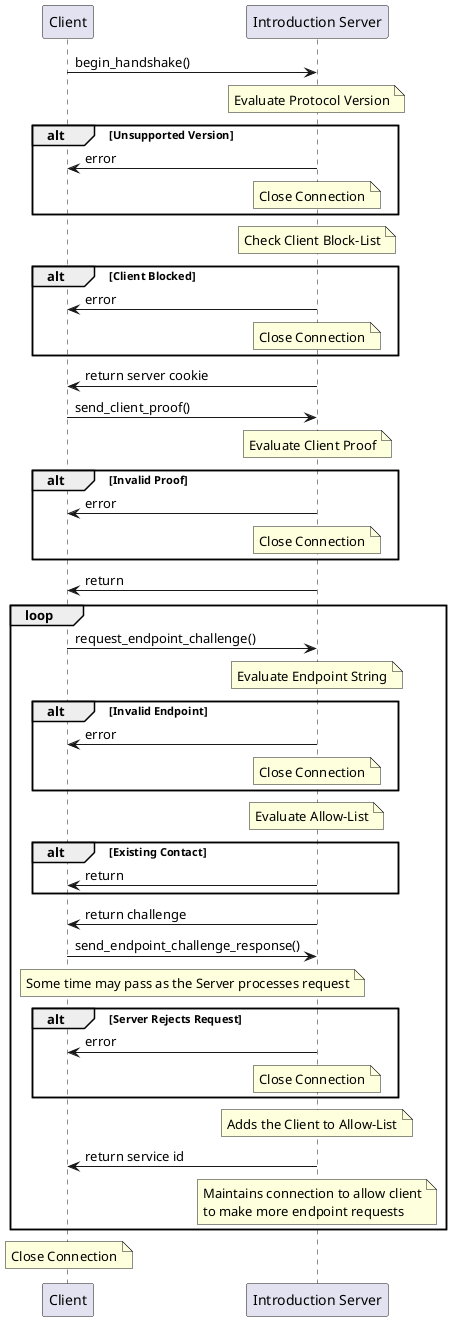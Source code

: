 @startuml
participant Client
participant "Introduction Server" as Server

Client->Server: begin_handshake()

    note over Server: Evaluate Protocol Version

    alt Unsupported Version
        Client<-Server: error
        note over Server: Close Connection
    end

    note over Server: Check Client Block-List

    alt Client Blocked
        Client<-Server: error
        note over Server: Close Connection
    end

Client<-Server: return server cookie

Client->Server: send_client_proof()

    note over Server: Evaluate Client Proof

    alt Invalid Proof
        Client<-Server: error
        note over Server: Close Connection
    end

Server->Client: return

loop
    Client->Server: request_endpoint_challenge()

        note over Server: Evaluate Endpoint String
        alt Invalid Endpoint
            Client<-Server: error
            note over Server: Close Connection
        end

        note over Server: Evaluate Allow-List
        alt Existing Contact
            Client<-Server: return
        end

        Client<-Server: return challenge

    Client->Server: send_endpoint_challenge_response()

        note over Client, Server: Some time may pass as the Server processes request

        alt Server Rejects Request
            Client<-Server: error
            note over Server: Close Connection
        end

        note over Server: Adds the Client to Allow-List

        Client<-Server: return service id

    note over Server
        Maintains connection to allow client
        to make more endpoint requests
    endnote
end
        note over Client: Close Connection
@enduml
